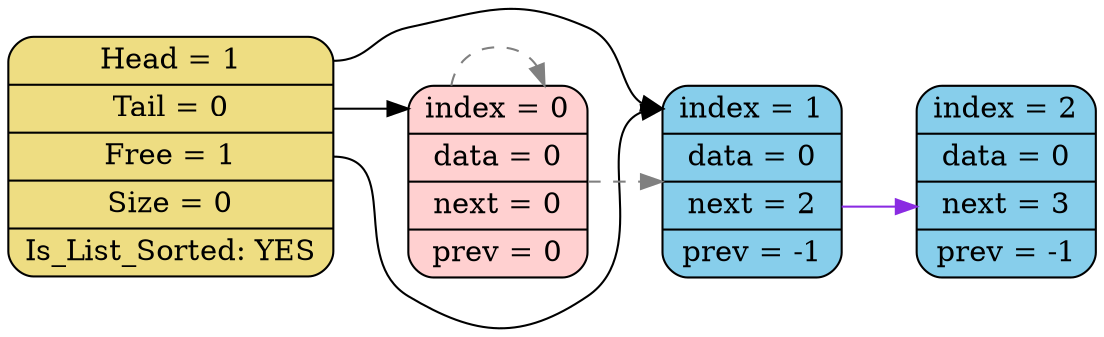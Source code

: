 digraph List
{
  rankdir = LR;
  node[fontsize=14];
  edge[color="black",fontcolor="blue",fontsize=12];
  header[shape = Mrecord, style = filled, fillcolor = "lightgoldenrod",label = " <head> Head = 1 | <tail> Tail = 0 | <free> Free = 1 | <size> Size = 0 | Is_List_Sorted: YES"];
  node0  -> node1[color = "webgray", style = "dashed"];
  node0 -> node0 [color = "webgray", style = "dashed"];
  node0[shape = Mrecord, style = filled,label = " <index> index = 0 | data = 0 | <next_idx> next = 0 | <prev_idx> prev = 0",fillcolor = "#FFD0D0"];
  node1[shape = Mrecord, style = filled,label = " <index> index = 1 | data = 0 | <next_idx> next = 2 | <prev_idx> prev = -1",fillcolor = "skyblue"];
  node2[shape = Mrecord, style = filled,label = " <index> index = 2 | data = 0 | <next_idx> next = 3 | <prev_idx> prev = -1",fillcolor = "skyblue"];
  node1 : <next_idx> -> node2 : <next_idx>[color = "blueviolet"];
  header : <head> -> node1 : <index>;
  header : <tail> -> node0 : <index>;
  header : <free> -> node1 : <index>;
}